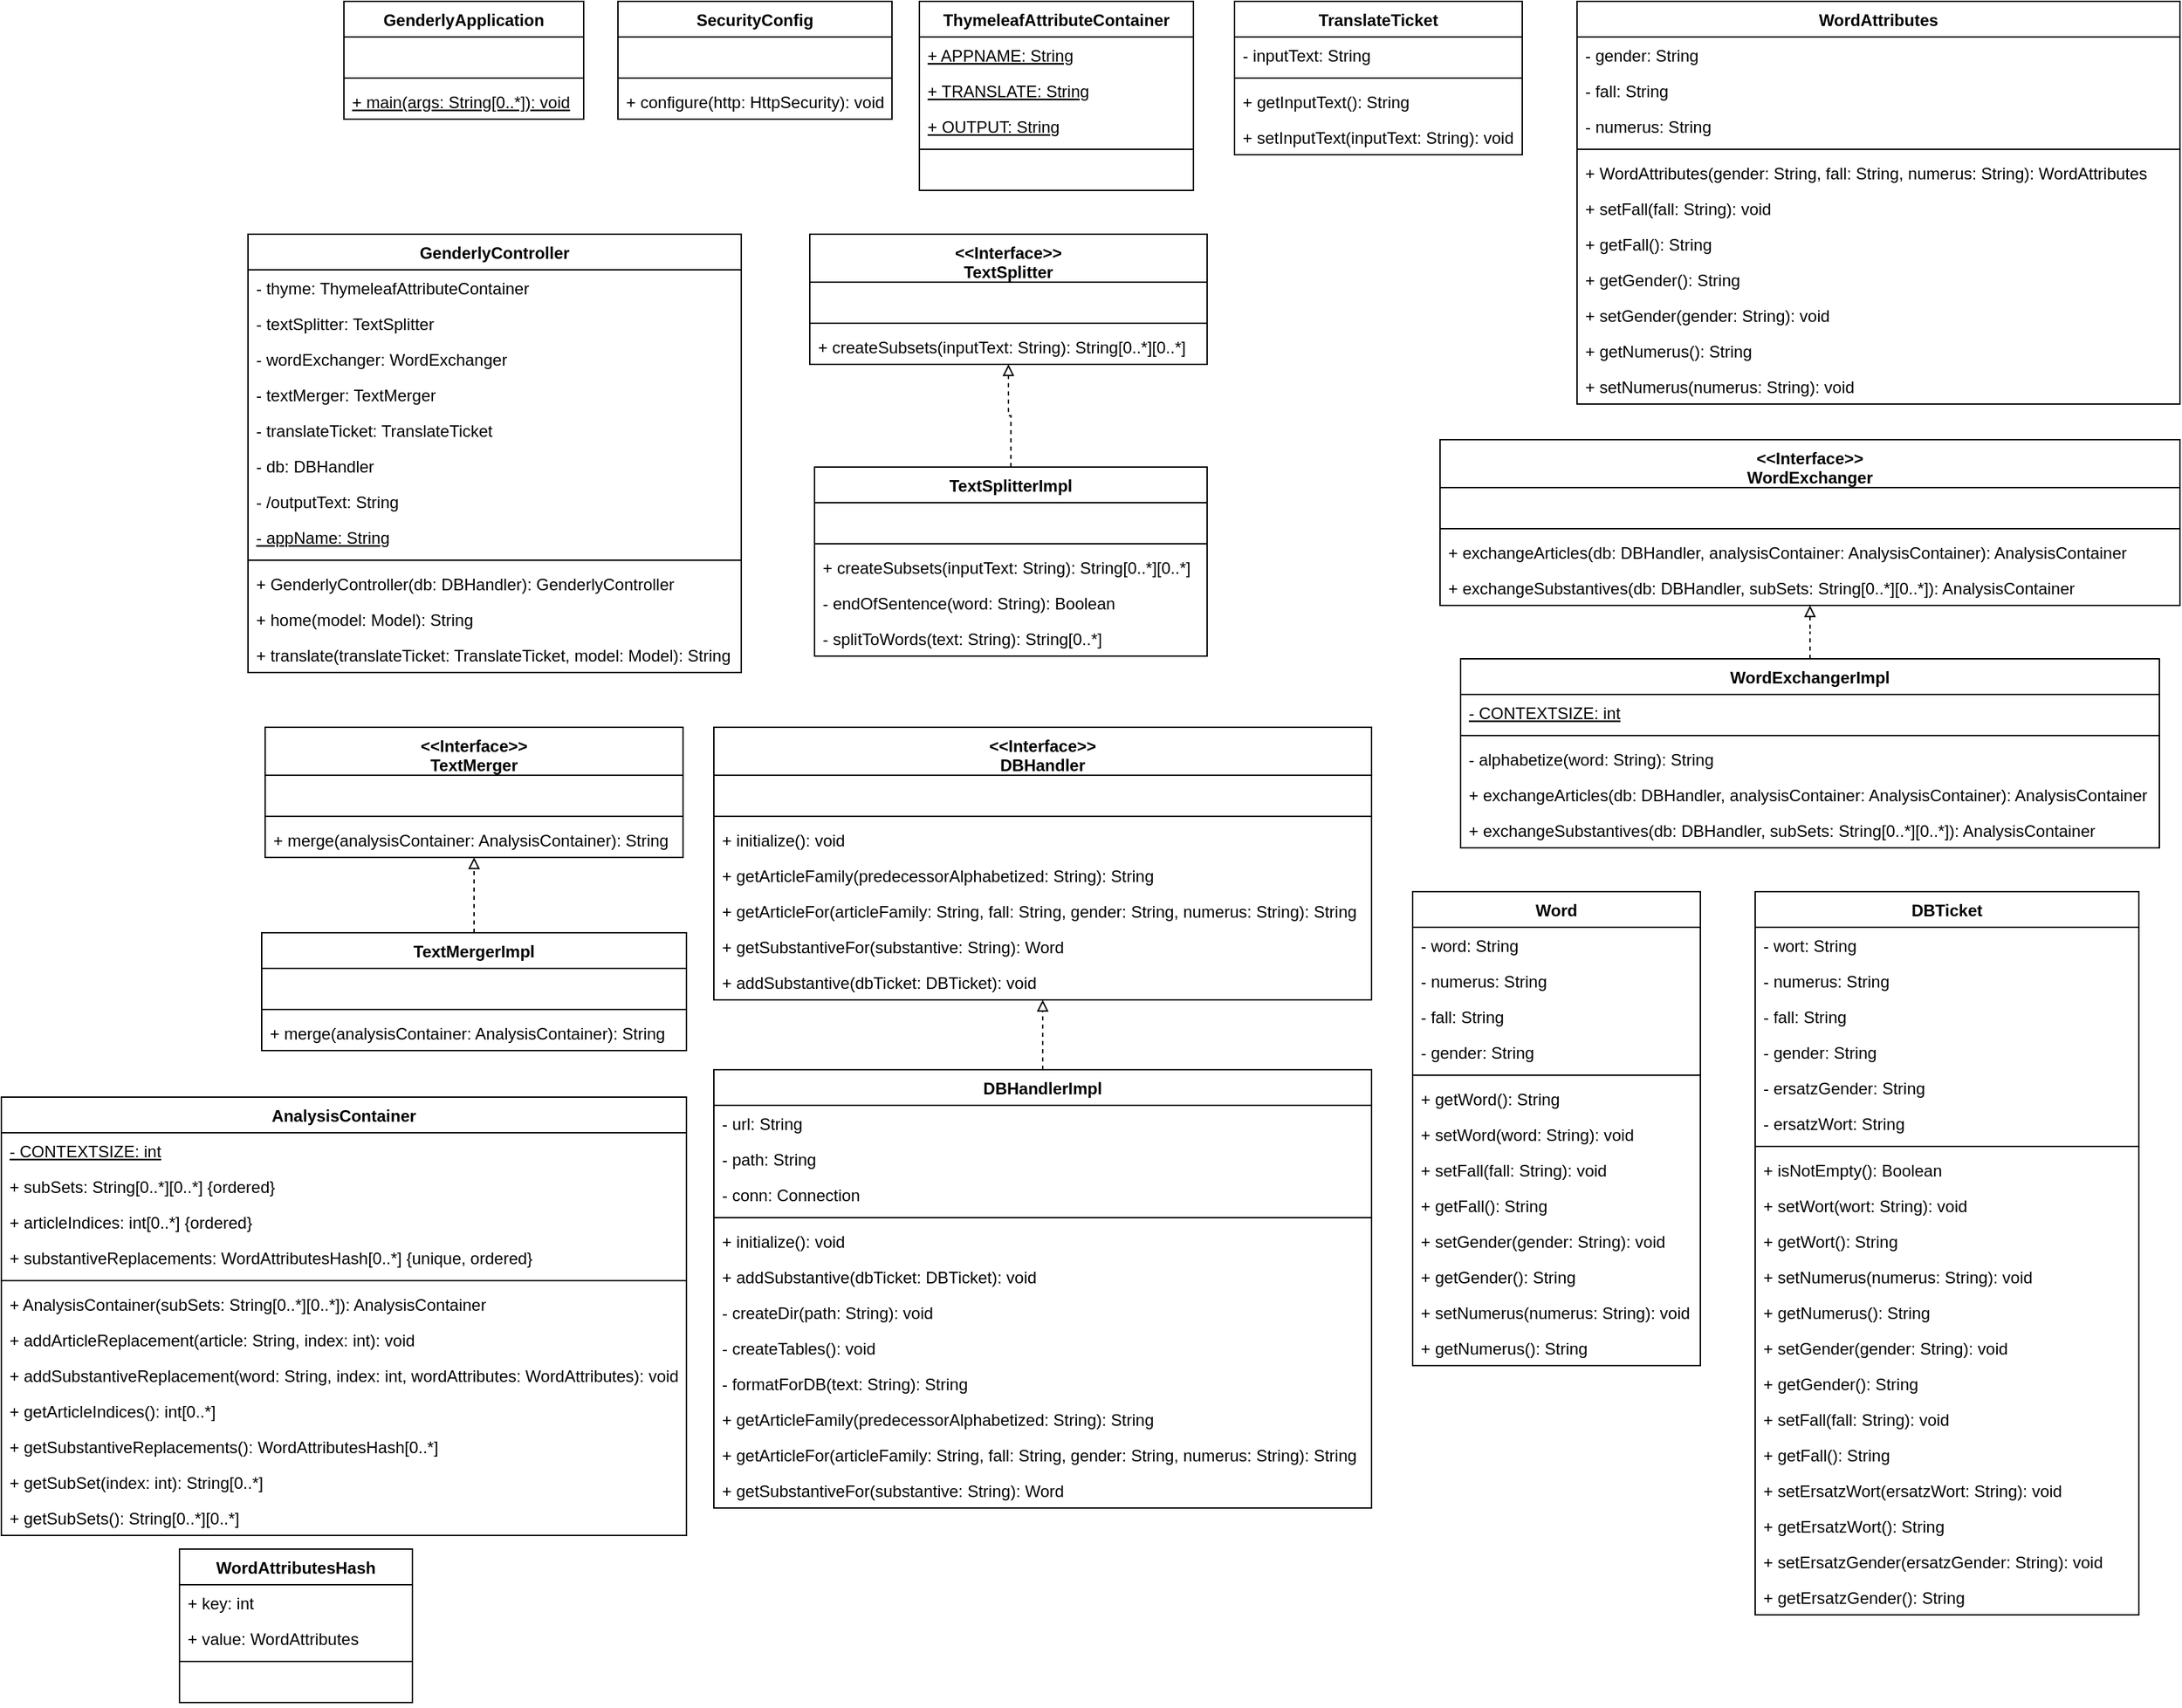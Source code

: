 <mxfile version="16.2.6" type="device"><diagram id="C5RBs43oDa-KdzZeNtuy" name="Page-1"><mxGraphModel dx="1237" dy="673" grid="1" gridSize="10" guides="1" tooltips="1" connect="1" arrows="1" fold="1" page="1" pageScale="1" pageWidth="827" pageHeight="1169" math="0" shadow="0"><root><mxCell id="WIyWlLk6GJQsqaUBKTNV-0"/><mxCell id="WIyWlLk6GJQsqaUBKTNV-1" parent="WIyWlLk6GJQsqaUBKTNV-0"/><mxCell id="Z-DpSHN7fIil5CGxJyud-68" value="GenderlyApplication" style="swimlane;fontStyle=1;align=center;verticalAlign=top;childLayout=stackLayout;horizontal=1;startSize=26;horizontalStack=0;resizeParent=1;resizeParentMax=0;resizeLast=0;collapsible=1;marginBottom=0;" vertex="1" parent="WIyWlLk6GJQsqaUBKTNV-1"><mxGeometry x="270" y="20" width="175" height="86" as="geometry"/></mxCell><mxCell id="Z-DpSHN7fIil5CGxJyud-79" value="  " style="text;strokeColor=none;fillColor=none;align=left;verticalAlign=top;spacingLeft=4;spacingRight=4;overflow=hidden;rotatable=0;points=[[0,0.5],[1,0.5]];portConstraint=eastwest;" vertex="1" parent="Z-DpSHN7fIil5CGxJyud-68"><mxGeometry y="26" width="175" height="26" as="geometry"/></mxCell><mxCell id="Z-DpSHN7fIil5CGxJyud-78" value="" style="line;strokeWidth=1;fillColor=none;align=left;verticalAlign=middle;spacingTop=-1;spacingLeft=3;spacingRight=3;rotatable=0;labelPosition=right;points=[];portConstraint=eastwest;" vertex="1" parent="Z-DpSHN7fIil5CGxJyud-68"><mxGeometry y="52" width="175" height="8" as="geometry"/></mxCell><mxCell id="Z-DpSHN7fIil5CGxJyud-71" value="+ main(args: String[0..*]): void" style="text;strokeColor=none;fillColor=none;align=left;verticalAlign=top;spacingLeft=4;spacingRight=4;overflow=hidden;rotatable=0;points=[[0,0.5],[1,0.5]];portConstraint=eastwest;fontStyle=4" vertex="1" parent="Z-DpSHN7fIil5CGxJyud-68"><mxGeometry y="60" width="175" height="26" as="geometry"/></mxCell><mxCell id="Z-DpSHN7fIil5CGxJyud-74" value="GenderlyController" style="swimlane;fontStyle=1;align=center;verticalAlign=top;childLayout=stackLayout;horizontal=1;startSize=26;horizontalStack=0;resizeParent=1;resizeParentMax=0;resizeLast=0;collapsible=1;marginBottom=0;" vertex="1" parent="WIyWlLk6GJQsqaUBKTNV-1"><mxGeometry x="200" y="190" width="360" height="320" as="geometry"/></mxCell><mxCell id="Z-DpSHN7fIil5CGxJyud-89" value="- thyme: ThymeleafAttributeContainer" style="text;strokeColor=none;fillColor=none;align=left;verticalAlign=top;spacingLeft=4;spacingRight=4;overflow=hidden;rotatable=0;points=[[0,0.5],[1,0.5]];portConstraint=eastwest;" vertex="1" parent="Z-DpSHN7fIil5CGxJyud-74"><mxGeometry y="26" width="360" height="26" as="geometry"/></mxCell><mxCell id="Z-DpSHN7fIil5CGxJyud-90" value="- textSplitter: TextSplitter" style="text;strokeColor=none;fillColor=none;align=left;verticalAlign=top;spacingLeft=4;spacingRight=4;overflow=hidden;rotatable=0;points=[[0,0.5],[1,0.5]];portConstraint=eastwest;" vertex="1" parent="Z-DpSHN7fIil5CGxJyud-74"><mxGeometry y="52" width="360" height="26" as="geometry"/></mxCell><mxCell id="Z-DpSHN7fIil5CGxJyud-91" value="- wordExchanger: WordExchanger" style="text;strokeColor=none;fillColor=none;align=left;verticalAlign=top;spacingLeft=4;spacingRight=4;overflow=hidden;rotatable=0;points=[[0,0.5],[1,0.5]];portConstraint=eastwest;" vertex="1" parent="Z-DpSHN7fIil5CGxJyud-74"><mxGeometry y="78" width="360" height="26" as="geometry"/></mxCell><mxCell id="Z-DpSHN7fIil5CGxJyud-92" value="- textMerger: TextMerger" style="text;strokeColor=none;fillColor=none;align=left;verticalAlign=top;spacingLeft=4;spacingRight=4;overflow=hidden;rotatable=0;points=[[0,0.5],[1,0.5]];portConstraint=eastwest;" vertex="1" parent="Z-DpSHN7fIil5CGxJyud-74"><mxGeometry y="104" width="360" height="26" as="geometry"/></mxCell><mxCell id="Z-DpSHN7fIil5CGxJyud-93" value="- translateTicket: TranslateTicket" style="text;strokeColor=none;fillColor=none;align=left;verticalAlign=top;spacingLeft=4;spacingRight=4;overflow=hidden;rotatable=0;points=[[0,0.5],[1,0.5]];portConstraint=eastwest;" vertex="1" parent="Z-DpSHN7fIil5CGxJyud-74"><mxGeometry y="130" width="360" height="26" as="geometry"/></mxCell><mxCell id="Z-DpSHN7fIil5CGxJyud-94" value="- db: DBHandler" style="text;strokeColor=none;fillColor=none;align=left;verticalAlign=top;spacingLeft=4;spacingRight=4;overflow=hidden;rotatable=0;points=[[0,0.5],[1,0.5]];portConstraint=eastwest;" vertex="1" parent="Z-DpSHN7fIil5CGxJyud-74"><mxGeometry y="156" width="360" height="26" as="geometry"/></mxCell><mxCell id="Z-DpSHN7fIil5CGxJyud-95" value="- /outputText: String" style="text;strokeColor=none;fillColor=none;align=left;verticalAlign=top;spacingLeft=4;spacingRight=4;overflow=hidden;rotatable=0;points=[[0,0.5],[1,0.5]];portConstraint=eastwest;" vertex="1" parent="Z-DpSHN7fIil5CGxJyud-74"><mxGeometry y="182" width="360" height="26" as="geometry"/></mxCell><mxCell id="Z-DpSHN7fIil5CGxJyud-75" value="- appName: String" style="text;strokeColor=none;fillColor=none;align=left;verticalAlign=top;spacingLeft=4;spacingRight=4;overflow=hidden;rotatable=0;points=[[0,0.5],[1,0.5]];portConstraint=eastwest;fontStyle=4" vertex="1" parent="Z-DpSHN7fIil5CGxJyud-74"><mxGeometry y="208" width="360" height="26" as="geometry"/></mxCell><mxCell id="Z-DpSHN7fIil5CGxJyud-76" value="" style="line;strokeWidth=1;fillColor=none;align=left;verticalAlign=middle;spacingTop=-1;spacingLeft=3;spacingRight=3;rotatable=0;labelPosition=right;points=[];portConstraint=eastwest;" vertex="1" parent="Z-DpSHN7fIil5CGxJyud-74"><mxGeometry y="234" width="360" height="8" as="geometry"/></mxCell><mxCell id="Z-DpSHN7fIil5CGxJyud-77" value="+ GenderlyController(db: DBHandler): GenderlyController" style="text;strokeColor=none;fillColor=none;align=left;verticalAlign=top;spacingLeft=4;spacingRight=4;overflow=hidden;rotatable=0;points=[[0,0.5],[1,0.5]];portConstraint=eastwest;" vertex="1" parent="Z-DpSHN7fIil5CGxJyud-74"><mxGeometry y="242" width="360" height="26" as="geometry"/></mxCell><mxCell id="Z-DpSHN7fIil5CGxJyud-96" value="+ home(model: Model): String" style="text;strokeColor=none;fillColor=none;align=left;verticalAlign=top;spacingLeft=4;spacingRight=4;overflow=hidden;rotatable=0;points=[[0,0.5],[1,0.5]];portConstraint=eastwest;" vertex="1" parent="Z-DpSHN7fIil5CGxJyud-74"><mxGeometry y="268" width="360" height="26" as="geometry"/></mxCell><mxCell id="Z-DpSHN7fIil5CGxJyud-97" value="+ translate(translateTicket: TranslateTicket, model: Model): String" style="text;strokeColor=none;fillColor=none;align=left;verticalAlign=top;spacingLeft=4;spacingRight=4;overflow=hidden;rotatable=0;points=[[0,0.5],[1,0.5]];portConstraint=eastwest;" vertex="1" parent="Z-DpSHN7fIil5CGxJyud-74"><mxGeometry y="294" width="360" height="26" as="geometry"/></mxCell><mxCell id="Z-DpSHN7fIil5CGxJyud-80" value="SecurityConfig" style="swimlane;fontStyle=1;align=center;verticalAlign=top;childLayout=stackLayout;horizontal=1;startSize=26;horizontalStack=0;resizeParent=1;resizeParentMax=0;resizeLast=0;collapsible=1;marginBottom=0;" vertex="1" parent="WIyWlLk6GJQsqaUBKTNV-1"><mxGeometry x="470" y="20" width="200" height="86" as="geometry"/></mxCell><mxCell id="Z-DpSHN7fIil5CGxJyud-81" value="  " style="text;strokeColor=none;fillColor=none;align=left;verticalAlign=top;spacingLeft=4;spacingRight=4;overflow=hidden;rotatable=0;points=[[0,0.5],[1,0.5]];portConstraint=eastwest;" vertex="1" parent="Z-DpSHN7fIil5CGxJyud-80"><mxGeometry y="26" width="200" height="26" as="geometry"/></mxCell><mxCell id="Z-DpSHN7fIil5CGxJyud-82" value="" style="line;strokeWidth=1;fillColor=none;align=left;verticalAlign=middle;spacingTop=-1;spacingLeft=3;spacingRight=3;rotatable=0;labelPosition=right;points=[];portConstraint=eastwest;" vertex="1" parent="Z-DpSHN7fIil5CGxJyud-80"><mxGeometry y="52" width="200" height="8" as="geometry"/></mxCell><mxCell id="Z-DpSHN7fIil5CGxJyud-83" value="+ configure(http: HttpSecurity): void" style="text;strokeColor=none;fillColor=none;align=left;verticalAlign=top;spacingLeft=4;spacingRight=4;overflow=hidden;rotatable=0;points=[[0,0.5],[1,0.5]];portConstraint=eastwest;fontStyle=0" vertex="1" parent="Z-DpSHN7fIil5CGxJyud-80"><mxGeometry y="60" width="200" height="26" as="geometry"/></mxCell><mxCell id="Z-DpSHN7fIil5CGxJyud-98" value="&lt;&lt;Interface&gt;&gt;&#10;TextSplitter" style="swimlane;fontStyle=1;align=center;verticalAlign=top;childLayout=stackLayout;horizontal=1;startSize=35;horizontalStack=0;resizeParent=1;resizeParentMax=0;resizeLast=0;collapsible=1;marginBottom=0;" vertex="1" parent="WIyWlLk6GJQsqaUBKTNV-1"><mxGeometry x="610" y="190" width="290" height="95" as="geometry"/></mxCell><mxCell id="Z-DpSHN7fIil5CGxJyud-99" value="  " style="text;strokeColor=none;fillColor=none;align=left;verticalAlign=top;spacingLeft=4;spacingRight=4;overflow=hidden;rotatable=0;points=[[0,0.5],[1,0.5]];portConstraint=eastwest;" vertex="1" parent="Z-DpSHN7fIil5CGxJyud-98"><mxGeometry y="35" width="290" height="26" as="geometry"/></mxCell><mxCell id="Z-DpSHN7fIil5CGxJyud-100" value="" style="line;strokeWidth=1;fillColor=none;align=left;verticalAlign=middle;spacingTop=-1;spacingLeft=3;spacingRight=3;rotatable=0;labelPosition=right;points=[];portConstraint=eastwest;" vertex="1" parent="Z-DpSHN7fIil5CGxJyud-98"><mxGeometry y="61" width="290" height="8" as="geometry"/></mxCell><mxCell id="Z-DpSHN7fIil5CGxJyud-101" value="+ createSubsets(inputText: String): String[0..*][0..*]" style="text;strokeColor=none;fillColor=none;align=left;verticalAlign=top;spacingLeft=4;spacingRight=4;overflow=hidden;rotatable=0;points=[[0,0.5],[1,0.5]];portConstraint=eastwest;fontStyle=0" vertex="1" parent="Z-DpSHN7fIil5CGxJyud-98"><mxGeometry y="69" width="290" height="26" as="geometry"/></mxCell><mxCell id="Z-DpSHN7fIil5CGxJyud-108" style="edgeStyle=orthogonalEdgeStyle;rounded=0;orthogonalLoop=1;jettySize=auto;html=1;exitX=0.5;exitY=0;exitDx=0;exitDy=0;startArrow=none;startFill=0;endArrow=block;endFill=0;dashed=1;" edge="1" parent="WIyWlLk6GJQsqaUBKTNV-1" source="Z-DpSHN7fIil5CGxJyud-102" target="Z-DpSHN7fIil5CGxJyud-98"><mxGeometry relative="1" as="geometry"/></mxCell><mxCell id="Z-DpSHN7fIil5CGxJyud-102" value="TextSplitterImpl" style="swimlane;fontStyle=1;align=center;verticalAlign=top;childLayout=stackLayout;horizontal=1;startSize=26;horizontalStack=0;resizeParent=1;resizeParentMax=0;resizeLast=0;collapsible=1;marginBottom=0;" vertex="1" parent="WIyWlLk6GJQsqaUBKTNV-1"><mxGeometry x="613.5" y="360" width="286.5" height="138" as="geometry"/></mxCell><mxCell id="Z-DpSHN7fIil5CGxJyud-103" value="  " style="text;strokeColor=none;fillColor=none;align=left;verticalAlign=top;spacingLeft=4;spacingRight=4;overflow=hidden;rotatable=0;points=[[0,0.5],[1,0.5]];portConstraint=eastwest;" vertex="1" parent="Z-DpSHN7fIil5CGxJyud-102"><mxGeometry y="26" width="286.5" height="26" as="geometry"/></mxCell><mxCell id="Z-DpSHN7fIil5CGxJyud-104" value="" style="line;strokeWidth=1;fillColor=none;align=left;verticalAlign=middle;spacingTop=-1;spacingLeft=3;spacingRight=3;rotatable=0;labelPosition=right;points=[];portConstraint=eastwest;" vertex="1" parent="Z-DpSHN7fIil5CGxJyud-102"><mxGeometry y="52" width="286.5" height="8" as="geometry"/></mxCell><mxCell id="Z-DpSHN7fIil5CGxJyud-105" value="+ createSubsets(inputText: String): String[0..*][0..*]" style="text;strokeColor=none;fillColor=none;align=left;verticalAlign=top;spacingLeft=4;spacingRight=4;overflow=hidden;rotatable=0;points=[[0,0.5],[1,0.5]];portConstraint=eastwest;fontStyle=0" vertex="1" parent="Z-DpSHN7fIil5CGxJyud-102"><mxGeometry y="60" width="286.5" height="26" as="geometry"/></mxCell><mxCell id="Z-DpSHN7fIil5CGxJyud-106" value="- endOfSentence(word: String): Boolean" style="text;strokeColor=none;fillColor=none;align=left;verticalAlign=top;spacingLeft=4;spacingRight=4;overflow=hidden;rotatable=0;points=[[0,0.5],[1,0.5]];portConstraint=eastwest;fontStyle=0" vertex="1" parent="Z-DpSHN7fIil5CGxJyud-102"><mxGeometry y="86" width="286.5" height="26" as="geometry"/></mxCell><mxCell id="Z-DpSHN7fIil5CGxJyud-107" value="- splitToWords(text: String): String[0..*]" style="text;strokeColor=none;fillColor=none;align=left;verticalAlign=top;spacingLeft=4;spacingRight=4;overflow=hidden;rotatable=0;points=[[0,0.5],[1,0.5]];portConstraint=eastwest;fontStyle=0" vertex="1" parent="Z-DpSHN7fIil5CGxJyud-102"><mxGeometry y="112" width="286.5" height="26" as="geometry"/></mxCell><mxCell id="Z-DpSHN7fIil5CGxJyud-109" value="&lt;&lt;Interface&gt;&gt;&#10;WordExchanger" style="swimlane;fontStyle=1;align=center;verticalAlign=top;childLayout=stackLayout;horizontal=1;startSize=35;horizontalStack=0;resizeParent=1;resizeParentMax=0;resizeLast=0;collapsible=1;marginBottom=0;" vertex="1" parent="WIyWlLk6GJQsqaUBKTNV-1"><mxGeometry x="1070" y="340" width="540" height="121" as="geometry"/></mxCell><mxCell id="Z-DpSHN7fIil5CGxJyud-110" value="  " style="text;strokeColor=none;fillColor=none;align=left;verticalAlign=top;spacingLeft=4;spacingRight=4;overflow=hidden;rotatable=0;points=[[0,0.5],[1,0.5]];portConstraint=eastwest;" vertex="1" parent="Z-DpSHN7fIil5CGxJyud-109"><mxGeometry y="35" width="540" height="26" as="geometry"/></mxCell><mxCell id="Z-DpSHN7fIil5CGxJyud-111" value="" style="line;strokeWidth=1;fillColor=none;align=left;verticalAlign=middle;spacingTop=-1;spacingLeft=3;spacingRight=3;rotatable=0;labelPosition=right;points=[];portConstraint=eastwest;" vertex="1" parent="Z-DpSHN7fIil5CGxJyud-109"><mxGeometry y="61" width="540" height="8" as="geometry"/></mxCell><mxCell id="Z-DpSHN7fIil5CGxJyud-112" value="+ exchangeArticles(db: DBHandler, analysisContainer: AnalysisContainer): AnalysisContainer" style="text;strokeColor=none;fillColor=none;align=left;verticalAlign=top;spacingLeft=4;spacingRight=4;overflow=hidden;rotatable=0;points=[[0,0.5],[1,0.5]];portConstraint=eastwest;fontStyle=0" vertex="1" parent="Z-DpSHN7fIil5CGxJyud-109"><mxGeometry y="69" width="540" height="26" as="geometry"/></mxCell><mxCell id="Z-DpSHN7fIil5CGxJyud-120" value="+ exchangeSubstantives(db: DBHandler, subSets: String[0..*][0..*]): AnalysisContainer" style="text;strokeColor=none;fillColor=none;align=left;verticalAlign=top;spacingLeft=4;spacingRight=4;overflow=hidden;rotatable=0;points=[[0,0.5],[1,0.5]];portConstraint=eastwest;fontStyle=0" vertex="1" parent="Z-DpSHN7fIil5CGxJyud-109"><mxGeometry y="95" width="540" height="26" as="geometry"/></mxCell><mxCell id="Z-DpSHN7fIil5CGxJyud-113" style="edgeStyle=orthogonalEdgeStyle;rounded=0;orthogonalLoop=1;jettySize=auto;html=1;exitX=0.5;exitY=0;exitDx=0;exitDy=0;startArrow=none;startFill=0;endArrow=block;endFill=0;dashed=1;" edge="1" parent="WIyWlLk6GJQsqaUBKTNV-1" source="Z-DpSHN7fIil5CGxJyud-114" target="Z-DpSHN7fIil5CGxJyud-109"><mxGeometry relative="1" as="geometry"/></mxCell><mxCell id="Z-DpSHN7fIil5CGxJyud-114" value="WordExchangerImpl" style="swimlane;fontStyle=1;align=center;verticalAlign=top;childLayout=stackLayout;horizontal=1;startSize=26;horizontalStack=0;resizeParent=1;resizeParentMax=0;resizeLast=0;collapsible=1;marginBottom=0;" vertex="1" parent="WIyWlLk6GJQsqaUBKTNV-1"><mxGeometry x="1085" y="500" width="510" height="138" as="geometry"/></mxCell><mxCell id="Z-DpSHN7fIil5CGxJyud-115" value="- CONTEXTSIZE: int" style="text;strokeColor=none;fillColor=none;align=left;verticalAlign=top;spacingLeft=4;spacingRight=4;overflow=hidden;rotatable=0;points=[[0,0.5],[1,0.5]];portConstraint=eastwest;fontStyle=4" vertex="1" parent="Z-DpSHN7fIil5CGxJyud-114"><mxGeometry y="26" width="510" height="26" as="geometry"/></mxCell><mxCell id="Z-DpSHN7fIil5CGxJyud-116" value="" style="line;strokeWidth=1;fillColor=none;align=left;verticalAlign=middle;spacingTop=-1;spacingLeft=3;spacingRight=3;rotatable=0;labelPosition=right;points=[];portConstraint=eastwest;" vertex="1" parent="Z-DpSHN7fIil5CGxJyud-114"><mxGeometry y="52" width="510" height="8" as="geometry"/></mxCell><mxCell id="Z-DpSHN7fIil5CGxJyud-117" value="- alphabetize(word: String): String" style="text;strokeColor=none;fillColor=none;align=left;verticalAlign=top;spacingLeft=4;spacingRight=4;overflow=hidden;rotatable=0;points=[[0,0.5],[1,0.5]];portConstraint=eastwest;fontStyle=0" vertex="1" parent="Z-DpSHN7fIil5CGxJyud-114"><mxGeometry y="60" width="510" height="26" as="geometry"/></mxCell><mxCell id="Z-DpSHN7fIil5CGxJyud-121" value="+ exchangeArticles(db: DBHandler, analysisContainer: AnalysisContainer): AnalysisContainer" style="text;strokeColor=none;fillColor=none;align=left;verticalAlign=top;spacingLeft=4;spacingRight=4;overflow=hidden;rotatable=0;points=[[0,0.5],[1,0.5]];portConstraint=eastwest;fontStyle=0" vertex="1" parent="Z-DpSHN7fIil5CGxJyud-114"><mxGeometry y="86" width="510" height="26" as="geometry"/></mxCell><mxCell id="Z-DpSHN7fIil5CGxJyud-122" value="+ exchangeSubstantives(db: DBHandler, subSets: String[0..*][0..*]): AnalysisContainer" style="text;strokeColor=none;fillColor=none;align=left;verticalAlign=top;spacingLeft=4;spacingRight=4;overflow=hidden;rotatable=0;points=[[0,0.5],[1,0.5]];portConstraint=eastwest;fontStyle=0" vertex="1" parent="Z-DpSHN7fIil5CGxJyud-114"><mxGeometry y="112" width="510" height="26" as="geometry"/></mxCell><mxCell id="Z-DpSHN7fIil5CGxJyud-123" value="&lt;&lt;Interface&gt;&gt;&#10;TextMerger" style="swimlane;fontStyle=1;align=center;verticalAlign=top;childLayout=stackLayout;horizontal=1;startSize=35;horizontalStack=0;resizeParent=1;resizeParentMax=0;resizeLast=0;collapsible=1;marginBottom=0;" vertex="1" parent="WIyWlLk6GJQsqaUBKTNV-1"><mxGeometry x="212.5" y="550" width="305" height="95" as="geometry"/></mxCell><mxCell id="Z-DpSHN7fIil5CGxJyud-124" value="  " style="text;strokeColor=none;fillColor=none;align=left;verticalAlign=top;spacingLeft=4;spacingRight=4;overflow=hidden;rotatable=0;points=[[0,0.5],[1,0.5]];portConstraint=eastwest;" vertex="1" parent="Z-DpSHN7fIil5CGxJyud-123"><mxGeometry y="35" width="305" height="26" as="geometry"/></mxCell><mxCell id="Z-DpSHN7fIil5CGxJyud-125" value="" style="line;strokeWidth=1;fillColor=none;align=left;verticalAlign=middle;spacingTop=-1;spacingLeft=3;spacingRight=3;rotatable=0;labelPosition=right;points=[];portConstraint=eastwest;" vertex="1" parent="Z-DpSHN7fIil5CGxJyud-123"><mxGeometry y="61" width="305" height="8" as="geometry"/></mxCell><mxCell id="Z-DpSHN7fIil5CGxJyud-126" value="+ merge(analysisContainer: AnalysisContainer): String" style="text;strokeColor=none;fillColor=none;align=left;verticalAlign=top;spacingLeft=4;spacingRight=4;overflow=hidden;rotatable=0;points=[[0,0.5],[1,0.5]];portConstraint=eastwest;fontStyle=0" vertex="1" parent="Z-DpSHN7fIil5CGxJyud-123"><mxGeometry y="69" width="305" height="26" as="geometry"/></mxCell><mxCell id="Z-DpSHN7fIil5CGxJyud-127" style="edgeStyle=orthogonalEdgeStyle;rounded=0;orthogonalLoop=1;jettySize=auto;html=1;exitX=0.5;exitY=0;exitDx=0;exitDy=0;startArrow=none;startFill=0;endArrow=block;endFill=0;dashed=1;" edge="1" parent="WIyWlLk6GJQsqaUBKTNV-1" source="Z-DpSHN7fIil5CGxJyud-128" target="Z-DpSHN7fIil5CGxJyud-123"><mxGeometry relative="1" as="geometry"/></mxCell><mxCell id="Z-DpSHN7fIil5CGxJyud-128" value="TextMergerImpl" style="swimlane;fontStyle=1;align=center;verticalAlign=top;childLayout=stackLayout;horizontal=1;startSize=26;horizontalStack=0;resizeParent=1;resizeParentMax=0;resizeLast=0;collapsible=1;marginBottom=0;" vertex="1" parent="WIyWlLk6GJQsqaUBKTNV-1"><mxGeometry x="210" y="700" width="310" height="86" as="geometry"/></mxCell><mxCell id="Z-DpSHN7fIil5CGxJyud-129" value="  " style="text;strokeColor=none;fillColor=none;align=left;verticalAlign=top;spacingLeft=4;spacingRight=4;overflow=hidden;rotatable=0;points=[[0,0.5],[1,0.5]];portConstraint=eastwest;" vertex="1" parent="Z-DpSHN7fIil5CGxJyud-128"><mxGeometry y="26" width="310" height="26" as="geometry"/></mxCell><mxCell id="Z-DpSHN7fIil5CGxJyud-130" value="" style="line;strokeWidth=1;fillColor=none;align=left;verticalAlign=middle;spacingTop=-1;spacingLeft=3;spacingRight=3;rotatable=0;labelPosition=right;points=[];portConstraint=eastwest;" vertex="1" parent="Z-DpSHN7fIil5CGxJyud-128"><mxGeometry y="52" width="310" height="8" as="geometry"/></mxCell><mxCell id="Z-DpSHN7fIil5CGxJyud-134" value="+ merge(analysisContainer: AnalysisContainer): String" style="text;strokeColor=none;fillColor=none;align=left;verticalAlign=top;spacingLeft=4;spacingRight=4;overflow=hidden;rotatable=0;points=[[0,0.5],[1,0.5]];portConstraint=eastwest;fontStyle=0" vertex="1" parent="Z-DpSHN7fIil5CGxJyud-128"><mxGeometry y="60" width="310" height="26" as="geometry"/></mxCell><mxCell id="Z-DpSHN7fIil5CGxJyud-135" value="ThymeleafAttributeContainer" style="swimlane;fontStyle=1;align=center;verticalAlign=top;childLayout=stackLayout;horizontal=1;startSize=26;horizontalStack=0;resizeParent=1;resizeParentMax=0;resizeLast=0;collapsible=1;marginBottom=0;" vertex="1" parent="WIyWlLk6GJQsqaUBKTNV-1"><mxGeometry x="690" y="20" width="200" height="138" as="geometry"/></mxCell><mxCell id="Z-DpSHN7fIil5CGxJyud-139" value="+ APPNAME: String" style="text;strokeColor=none;fillColor=none;align=left;verticalAlign=top;spacingLeft=4;spacingRight=4;overflow=hidden;rotatable=0;points=[[0,0.5],[1,0.5]];portConstraint=eastwest;fontStyle=4" vertex="1" parent="Z-DpSHN7fIil5CGxJyud-135"><mxGeometry y="26" width="200" height="26" as="geometry"/></mxCell><mxCell id="Z-DpSHN7fIil5CGxJyud-140" value="+ TRANSLATE: String" style="text;strokeColor=none;fillColor=none;align=left;verticalAlign=top;spacingLeft=4;spacingRight=4;overflow=hidden;rotatable=0;points=[[0,0.5],[1,0.5]];portConstraint=eastwest;fontStyle=4" vertex="1" parent="Z-DpSHN7fIil5CGxJyud-135"><mxGeometry y="52" width="200" height="26" as="geometry"/></mxCell><mxCell id="Z-DpSHN7fIil5CGxJyud-141" value="+ OUTPUT: String" style="text;strokeColor=none;fillColor=none;align=left;verticalAlign=top;spacingLeft=4;spacingRight=4;overflow=hidden;rotatable=0;points=[[0,0.5],[1,0.5]];portConstraint=eastwest;fontStyle=4" vertex="1" parent="Z-DpSHN7fIil5CGxJyud-135"><mxGeometry y="78" width="200" height="26" as="geometry"/></mxCell><mxCell id="Z-DpSHN7fIil5CGxJyud-137" value="" style="line;strokeWidth=1;fillColor=none;align=left;verticalAlign=middle;spacingTop=-1;spacingLeft=3;spacingRight=3;rotatable=0;labelPosition=right;points=[];portConstraint=eastwest;" vertex="1" parent="Z-DpSHN7fIil5CGxJyud-135"><mxGeometry y="104" width="200" height="8" as="geometry"/></mxCell><mxCell id="Z-DpSHN7fIil5CGxJyud-142" value="  " style="text;strokeColor=none;fillColor=none;align=left;verticalAlign=top;spacingLeft=4;spacingRight=4;overflow=hidden;rotatable=0;points=[[0,0.5],[1,0.5]];portConstraint=eastwest;" vertex="1" parent="Z-DpSHN7fIil5CGxJyud-135"><mxGeometry y="112" width="200" height="26" as="geometry"/></mxCell><mxCell id="Z-DpSHN7fIil5CGxJyud-143" value="TranslateTicket" style="swimlane;fontStyle=1;align=center;verticalAlign=top;childLayout=stackLayout;horizontal=1;startSize=26;horizontalStack=0;resizeParent=1;resizeParentMax=0;resizeLast=0;collapsible=1;marginBottom=0;" vertex="1" parent="WIyWlLk6GJQsqaUBKTNV-1"><mxGeometry x="920" y="20" width="210" height="112" as="geometry"/></mxCell><mxCell id="Z-DpSHN7fIil5CGxJyud-144" value="- inputText: String" style="text;strokeColor=none;fillColor=none;align=left;verticalAlign=top;spacingLeft=4;spacingRight=4;overflow=hidden;rotatable=0;points=[[0,0.5],[1,0.5]];portConstraint=eastwest;" vertex="1" parent="Z-DpSHN7fIil5CGxJyud-143"><mxGeometry y="26" width="210" height="26" as="geometry"/></mxCell><mxCell id="Z-DpSHN7fIil5CGxJyud-147" value="" style="line;strokeWidth=1;fillColor=none;align=left;verticalAlign=middle;spacingTop=-1;spacingLeft=3;spacingRight=3;rotatable=0;labelPosition=right;points=[];portConstraint=eastwest;" vertex="1" parent="Z-DpSHN7fIil5CGxJyud-143"><mxGeometry y="52" width="210" height="8" as="geometry"/></mxCell><mxCell id="Z-DpSHN7fIil5CGxJyud-149" value="+ getInputText(): String" style="text;strokeColor=none;fillColor=none;align=left;verticalAlign=top;spacingLeft=4;spacingRight=4;overflow=hidden;rotatable=0;points=[[0,0.5],[1,0.5]];portConstraint=eastwest;fontStyle=0" vertex="1" parent="Z-DpSHN7fIil5CGxJyud-143"><mxGeometry y="60" width="210" height="26" as="geometry"/></mxCell><mxCell id="Z-DpSHN7fIil5CGxJyud-150" value="+ setInputText(inputText: String): void" style="text;strokeColor=none;fillColor=none;align=left;verticalAlign=top;spacingLeft=4;spacingRight=4;overflow=hidden;rotatable=0;points=[[0,0.5],[1,0.5]];portConstraint=eastwest;fontStyle=0" vertex="1" parent="Z-DpSHN7fIil5CGxJyud-143"><mxGeometry y="86" width="210" height="26" as="geometry"/></mxCell><mxCell id="Z-DpSHN7fIil5CGxJyud-151" value="WordAttributes" style="swimlane;fontStyle=1;align=center;verticalAlign=top;childLayout=stackLayout;horizontal=1;startSize=26;horizontalStack=0;resizeParent=1;resizeParentMax=0;resizeLast=0;collapsible=1;marginBottom=0;" vertex="1" parent="WIyWlLk6GJQsqaUBKTNV-1"><mxGeometry x="1170" y="20" width="440" height="294" as="geometry"/></mxCell><mxCell id="Z-DpSHN7fIil5CGxJyud-152" value="- gender: String" style="text;strokeColor=none;fillColor=none;align=left;verticalAlign=top;spacingLeft=4;spacingRight=4;overflow=hidden;rotatable=0;points=[[0,0.5],[1,0.5]];portConstraint=eastwest;" vertex="1" parent="Z-DpSHN7fIil5CGxJyud-151"><mxGeometry y="26" width="440" height="26" as="geometry"/></mxCell><mxCell id="Z-DpSHN7fIil5CGxJyud-162" value="- fall: String" style="text;strokeColor=none;fillColor=none;align=left;verticalAlign=top;spacingLeft=4;spacingRight=4;overflow=hidden;rotatable=0;points=[[0,0.5],[1,0.5]];portConstraint=eastwest;" vertex="1" parent="Z-DpSHN7fIil5CGxJyud-151"><mxGeometry y="52" width="440" height="26" as="geometry"/></mxCell><mxCell id="Z-DpSHN7fIil5CGxJyud-163" value="- numerus: String" style="text;strokeColor=none;fillColor=none;align=left;verticalAlign=top;spacingLeft=4;spacingRight=4;overflow=hidden;rotatable=0;points=[[0,0.5],[1,0.5]];portConstraint=eastwest;" vertex="1" parent="Z-DpSHN7fIil5CGxJyud-151"><mxGeometry y="78" width="440" height="26" as="geometry"/></mxCell><mxCell id="Z-DpSHN7fIil5CGxJyud-153" value="" style="line;strokeWidth=1;fillColor=none;align=left;verticalAlign=middle;spacingTop=-1;spacingLeft=3;spacingRight=3;rotatable=0;labelPosition=right;points=[];portConstraint=eastwest;" vertex="1" parent="Z-DpSHN7fIil5CGxJyud-151"><mxGeometry y="104" width="440" height="8" as="geometry"/></mxCell><mxCell id="Z-DpSHN7fIil5CGxJyud-154" value="+ WordAttributes(gender: String, fall: String, numerus: String): WordAttributes" style="text;strokeColor=none;fillColor=none;align=left;verticalAlign=top;spacingLeft=4;spacingRight=4;overflow=hidden;rotatable=0;points=[[0,0.5],[1,0.5]];portConstraint=eastwest;fontStyle=0" vertex="1" parent="Z-DpSHN7fIil5CGxJyud-151"><mxGeometry y="112" width="440" height="26" as="geometry"/></mxCell><mxCell id="Z-DpSHN7fIil5CGxJyud-160" value="+ setFall(fall: String): void" style="text;strokeColor=none;fillColor=none;align=left;verticalAlign=top;spacingLeft=4;spacingRight=4;overflow=hidden;rotatable=0;points=[[0,0.5],[1,0.5]];portConstraint=eastwest;fontStyle=0" vertex="1" parent="Z-DpSHN7fIil5CGxJyud-151"><mxGeometry y="138" width="440" height="26" as="geometry"/></mxCell><mxCell id="Z-DpSHN7fIil5CGxJyud-161" value="+ getFall(): String" style="text;strokeColor=none;fillColor=none;align=left;verticalAlign=top;spacingLeft=4;spacingRight=4;overflow=hidden;rotatable=0;points=[[0,0.5],[1,0.5]];portConstraint=eastwest;fontStyle=0" vertex="1" parent="Z-DpSHN7fIil5CGxJyud-151"><mxGeometry y="164" width="440" height="26" as="geometry"/></mxCell><mxCell id="Z-DpSHN7fIil5CGxJyud-159" value="+ getGender(): String" style="text;strokeColor=none;fillColor=none;align=left;verticalAlign=top;spacingLeft=4;spacingRight=4;overflow=hidden;rotatable=0;points=[[0,0.5],[1,0.5]];portConstraint=eastwest;fontStyle=0" vertex="1" parent="Z-DpSHN7fIil5CGxJyud-151"><mxGeometry y="190" width="440" height="26" as="geometry"/></mxCell><mxCell id="Z-DpSHN7fIil5CGxJyud-158" value="+ setGender(gender: String): void" style="text;strokeColor=none;fillColor=none;align=left;verticalAlign=top;spacingLeft=4;spacingRight=4;overflow=hidden;rotatable=0;points=[[0,0.5],[1,0.5]];portConstraint=eastwest;fontStyle=0" vertex="1" parent="Z-DpSHN7fIil5CGxJyud-151"><mxGeometry y="216" width="440" height="26" as="geometry"/></mxCell><mxCell id="Z-DpSHN7fIil5CGxJyud-157" value="+ getNumerus(): String" style="text;strokeColor=none;fillColor=none;align=left;verticalAlign=top;spacingLeft=4;spacingRight=4;overflow=hidden;rotatable=0;points=[[0,0.5],[1,0.5]];portConstraint=eastwest;fontStyle=0" vertex="1" parent="Z-DpSHN7fIil5CGxJyud-151"><mxGeometry y="242" width="440" height="26" as="geometry"/></mxCell><mxCell id="Z-DpSHN7fIil5CGxJyud-156" value="+ setNumerus(numerus: String): void" style="text;strokeColor=none;fillColor=none;align=left;verticalAlign=top;spacingLeft=4;spacingRight=4;overflow=hidden;rotatable=0;points=[[0,0.5],[1,0.5]];portConstraint=eastwest;fontStyle=0" vertex="1" parent="Z-DpSHN7fIil5CGxJyud-151"><mxGeometry y="268" width="440" height="26" as="geometry"/></mxCell><mxCell id="Z-DpSHN7fIil5CGxJyud-164" value="AnalysisContainer" style="swimlane;fontStyle=1;align=center;verticalAlign=top;childLayout=stackLayout;horizontal=1;startSize=26;horizontalStack=0;resizeParent=1;resizeParentMax=0;resizeLast=0;collapsible=1;marginBottom=0;" vertex="1" parent="WIyWlLk6GJQsqaUBKTNV-1"><mxGeometry x="20" y="820" width="500" height="320" as="geometry"/></mxCell><mxCell id="Z-DpSHN7fIil5CGxJyud-165" value="- CONTEXTSIZE: int" style="text;strokeColor=none;fillColor=none;align=left;verticalAlign=top;spacingLeft=4;spacingRight=4;overflow=hidden;rotatable=0;points=[[0,0.5],[1,0.5]];portConstraint=eastwest;fontStyle=4" vertex="1" parent="Z-DpSHN7fIil5CGxJyud-164"><mxGeometry y="26" width="500" height="26" as="geometry"/></mxCell><mxCell id="Z-DpSHN7fIil5CGxJyud-166" value="+ subSets: String[0..*][0..*] {ordered}" style="text;strokeColor=none;fillColor=none;align=left;verticalAlign=top;spacingLeft=4;spacingRight=4;overflow=hidden;rotatable=0;points=[[0,0.5],[1,0.5]];portConstraint=eastwest;" vertex="1" parent="Z-DpSHN7fIil5CGxJyud-164"><mxGeometry y="52" width="500" height="26" as="geometry"/></mxCell><mxCell id="Z-DpSHN7fIil5CGxJyud-167" value="+ articleIndices: int[0..*] {ordered}" style="text;strokeColor=none;fillColor=none;align=left;verticalAlign=top;spacingLeft=4;spacingRight=4;overflow=hidden;rotatable=0;points=[[0,0.5],[1,0.5]];portConstraint=eastwest;" vertex="1" parent="Z-DpSHN7fIil5CGxJyud-164"><mxGeometry y="78" width="500" height="26" as="geometry"/></mxCell><mxCell id="Z-DpSHN7fIil5CGxJyud-176" value="+ substantiveReplacements: WordAttributesHash[0..*] {unique, ordered}" style="text;strokeColor=none;fillColor=none;align=left;verticalAlign=top;spacingLeft=4;spacingRight=4;overflow=hidden;rotatable=0;points=[[0,0.5],[1,0.5]];portConstraint=eastwest;" vertex="1" parent="Z-DpSHN7fIil5CGxJyud-164"><mxGeometry y="104" width="500" height="26" as="geometry"/></mxCell><mxCell id="Z-DpSHN7fIil5CGxJyud-168" value="" style="line;strokeWidth=1;fillColor=none;align=left;verticalAlign=middle;spacingTop=-1;spacingLeft=3;spacingRight=3;rotatable=0;labelPosition=right;points=[];portConstraint=eastwest;" vertex="1" parent="Z-DpSHN7fIil5CGxJyud-164"><mxGeometry y="130" width="500" height="8" as="geometry"/></mxCell><mxCell id="Z-DpSHN7fIil5CGxJyud-169" value="+ AnalysisContainer(subSets: String[0..*][0..*]): AnalysisContainer" style="text;strokeColor=none;fillColor=none;align=left;verticalAlign=top;spacingLeft=4;spacingRight=4;overflow=hidden;rotatable=0;points=[[0,0.5],[1,0.5]];portConstraint=eastwest;fontStyle=0" vertex="1" parent="Z-DpSHN7fIil5CGxJyud-164"><mxGeometry y="138" width="500" height="26" as="geometry"/></mxCell><mxCell id="Z-DpSHN7fIil5CGxJyud-193" value="+ addArticleReplacement(article: String, index: int): void" style="text;strokeColor=none;fillColor=none;align=left;verticalAlign=top;spacingLeft=4;spacingRight=4;overflow=hidden;rotatable=0;points=[[0,0.5],[1,0.5]];portConstraint=eastwest;fontStyle=0" vertex="1" parent="Z-DpSHN7fIil5CGxJyud-164"><mxGeometry y="164" width="500" height="26" as="geometry"/></mxCell><mxCell id="Z-DpSHN7fIil5CGxJyud-192" value="+ addSubstantiveReplacement(word: String, index: int, wordAttributes: WordAttributes): void" style="text;strokeColor=none;fillColor=none;align=left;verticalAlign=top;spacingLeft=4;spacingRight=4;overflow=hidden;rotatable=0;points=[[0,0.5],[1,0.5]];portConstraint=eastwest;fontStyle=0" vertex="1" parent="Z-DpSHN7fIil5CGxJyud-164"><mxGeometry y="190" width="500" height="26" as="geometry"/></mxCell><mxCell id="Z-DpSHN7fIil5CGxJyud-197" value="+ getArticleIndices(): int[0..*]" style="text;strokeColor=none;fillColor=none;align=left;verticalAlign=top;spacingLeft=4;spacingRight=4;overflow=hidden;rotatable=0;points=[[0,0.5],[1,0.5]];portConstraint=eastwest;fontStyle=0" vertex="1" parent="Z-DpSHN7fIil5CGxJyud-164"><mxGeometry y="216" width="500" height="26" as="geometry"/></mxCell><mxCell id="Z-DpSHN7fIil5CGxJyud-196" value="+ getSubstantiveReplacements(): WordAttributesHash[0..*]" style="text;strokeColor=none;fillColor=none;align=left;verticalAlign=top;spacingLeft=4;spacingRight=4;overflow=hidden;rotatable=0;points=[[0,0.5],[1,0.5]];portConstraint=eastwest;fontStyle=0" vertex="1" parent="Z-DpSHN7fIil5CGxJyud-164"><mxGeometry y="242" width="500" height="26" as="geometry"/></mxCell><mxCell id="Z-DpSHN7fIil5CGxJyud-195" value="+ getSubSet(index: int): String[0..*]" style="text;strokeColor=none;fillColor=none;align=left;verticalAlign=top;spacingLeft=4;spacingRight=4;overflow=hidden;rotatable=0;points=[[0,0.5],[1,0.5]];portConstraint=eastwest;fontStyle=0" vertex="1" parent="Z-DpSHN7fIil5CGxJyud-164"><mxGeometry y="268" width="500" height="26" as="geometry"/></mxCell><mxCell id="Z-DpSHN7fIil5CGxJyud-194" value="+ getSubSets(): String[0..*][0..*]" style="text;strokeColor=none;fillColor=none;align=left;verticalAlign=top;spacingLeft=4;spacingRight=4;overflow=hidden;rotatable=0;points=[[0,0.5],[1,0.5]];portConstraint=eastwest;fontStyle=0" vertex="1" parent="Z-DpSHN7fIil5CGxJyud-164"><mxGeometry y="294" width="500" height="26" as="geometry"/></mxCell><mxCell id="Z-DpSHN7fIil5CGxJyud-177" value="WordAttributesHash" style="swimlane;fontStyle=1;align=center;verticalAlign=top;childLayout=stackLayout;horizontal=1;startSize=26;horizontalStack=0;resizeParent=1;resizeParentMax=0;resizeLast=0;collapsible=1;marginBottom=0;" vertex="1" parent="WIyWlLk6GJQsqaUBKTNV-1"><mxGeometry x="150" y="1150" width="170" height="112" as="geometry"/></mxCell><mxCell id="Z-DpSHN7fIil5CGxJyud-179" value="+ key: int" style="text;strokeColor=none;fillColor=none;align=left;verticalAlign=top;spacingLeft=4;spacingRight=4;overflow=hidden;rotatable=0;points=[[0,0.5],[1,0.5]];portConstraint=eastwest;" vertex="1" parent="Z-DpSHN7fIil5CGxJyud-177"><mxGeometry y="26" width="170" height="26" as="geometry"/></mxCell><mxCell id="Z-DpSHN7fIil5CGxJyud-180" value="+ value: WordAttributes" style="text;strokeColor=none;fillColor=none;align=left;verticalAlign=top;spacingLeft=4;spacingRight=4;overflow=hidden;rotatable=0;points=[[0,0.5],[1,0.5]];portConstraint=eastwest;" vertex="1" parent="Z-DpSHN7fIil5CGxJyud-177"><mxGeometry y="52" width="170" height="26" as="geometry"/></mxCell><mxCell id="Z-DpSHN7fIil5CGxJyud-182" value="" style="line;strokeWidth=1;fillColor=none;align=left;verticalAlign=middle;spacingTop=-1;spacingLeft=3;spacingRight=3;rotatable=0;labelPosition=right;points=[];portConstraint=eastwest;" vertex="1" parent="Z-DpSHN7fIil5CGxJyud-177"><mxGeometry y="78" width="170" height="8" as="geometry"/></mxCell><mxCell id="Z-DpSHN7fIil5CGxJyud-190" value="  " style="text;strokeColor=none;fillColor=none;align=left;verticalAlign=top;spacingLeft=4;spacingRight=4;overflow=hidden;rotatable=0;points=[[0,0.5],[1,0.5]];portConstraint=eastwest;" vertex="1" parent="Z-DpSHN7fIil5CGxJyud-177"><mxGeometry y="86" width="170" height="26" as="geometry"/></mxCell><mxCell id="Z-DpSHN7fIil5CGxJyud-198" value="&lt;&lt;Interface&gt;&gt;&#10;DBHandler" style="swimlane;fontStyle=1;align=center;verticalAlign=top;childLayout=stackLayout;horizontal=1;startSize=35;horizontalStack=0;resizeParent=1;resizeParentMax=0;resizeLast=0;collapsible=1;marginBottom=0;" vertex="1" parent="WIyWlLk6GJQsqaUBKTNV-1"><mxGeometry x="540" y="550" width="480" height="199" as="geometry"/></mxCell><mxCell id="Z-DpSHN7fIil5CGxJyud-224" value="  " style="text;strokeColor=none;fillColor=none;align=left;verticalAlign=top;spacingLeft=4;spacingRight=4;overflow=hidden;rotatable=0;points=[[0,0.5],[1,0.5]];portConstraint=eastwest;" vertex="1" parent="Z-DpSHN7fIil5CGxJyud-198"><mxGeometry y="35" width="480" height="26" as="geometry"/></mxCell><mxCell id="Z-DpSHN7fIil5CGxJyud-200" value="" style="line;strokeWidth=1;fillColor=none;align=left;verticalAlign=middle;spacingTop=-1;spacingLeft=3;spacingRight=3;rotatable=0;labelPosition=right;points=[];portConstraint=eastwest;" vertex="1" parent="Z-DpSHN7fIil5CGxJyud-198"><mxGeometry y="61" width="480" height="8" as="geometry"/></mxCell><mxCell id="Z-DpSHN7fIil5CGxJyud-209" value="+ initialize(): void" style="text;strokeColor=none;fillColor=none;align=left;verticalAlign=top;spacingLeft=4;spacingRight=4;overflow=hidden;rotatable=0;points=[[0,0.5],[1,0.5]];portConstraint=eastwest;" vertex="1" parent="Z-DpSHN7fIil5CGxJyud-198"><mxGeometry y="69" width="480" height="26" as="geometry"/></mxCell><mxCell id="Z-DpSHN7fIil5CGxJyud-212" value="+ getArticleFamily(predecessorAlphabetized: String): String" style="text;strokeColor=none;fillColor=none;align=left;verticalAlign=top;spacingLeft=4;spacingRight=4;overflow=hidden;rotatable=0;points=[[0,0.5],[1,0.5]];portConstraint=eastwest;" vertex="1" parent="Z-DpSHN7fIil5CGxJyud-198"><mxGeometry y="95" width="480" height="26" as="geometry"/></mxCell><mxCell id="Z-DpSHN7fIil5CGxJyud-213" value="+ getArticleFor(articleFamily: String, fall: String, gender: String, numerus: String): String" style="text;strokeColor=none;fillColor=none;align=left;verticalAlign=top;spacingLeft=4;spacingRight=4;overflow=hidden;rotatable=0;points=[[0,0.5],[1,0.5]];portConstraint=eastwest;" vertex="1" parent="Z-DpSHN7fIil5CGxJyud-198"><mxGeometry y="121" width="480" height="26" as="geometry"/></mxCell><mxCell id="Z-DpSHN7fIil5CGxJyud-210" value="+ getSubstantiveFor(substantive: String): Word" style="text;strokeColor=none;fillColor=none;align=left;verticalAlign=top;spacingLeft=4;spacingRight=4;overflow=hidden;rotatable=0;points=[[0,0.5],[1,0.5]];portConstraint=eastwest;" vertex="1" parent="Z-DpSHN7fIil5CGxJyud-198"><mxGeometry y="147" width="480" height="26" as="geometry"/></mxCell><mxCell id="Z-DpSHN7fIil5CGxJyud-211" value="+ addSubstantive(dbTicket: DBTicket): void" style="text;strokeColor=none;fillColor=none;align=left;verticalAlign=top;spacingLeft=4;spacingRight=4;overflow=hidden;rotatable=0;points=[[0,0.5],[1,0.5]];portConstraint=eastwest;" vertex="1" parent="Z-DpSHN7fIil5CGxJyud-198"><mxGeometry y="173" width="480" height="26" as="geometry"/></mxCell><mxCell id="Z-DpSHN7fIil5CGxJyud-202" style="edgeStyle=orthogonalEdgeStyle;rounded=0;orthogonalLoop=1;jettySize=auto;html=1;exitX=0.5;exitY=0;exitDx=0;exitDy=0;startArrow=none;startFill=0;endArrow=block;endFill=0;dashed=1;" edge="1" parent="WIyWlLk6GJQsqaUBKTNV-1" source="Z-DpSHN7fIil5CGxJyud-203" target="Z-DpSHN7fIil5CGxJyud-198"><mxGeometry relative="1" as="geometry"/></mxCell><mxCell id="Z-DpSHN7fIil5CGxJyud-203" value="DBHandlerImpl" style="swimlane;fontStyle=1;align=center;verticalAlign=top;childLayout=stackLayout;horizontal=1;startSize=26;horizontalStack=0;resizeParent=1;resizeParentMax=0;resizeLast=0;collapsible=1;marginBottom=0;" vertex="1" parent="WIyWlLk6GJQsqaUBKTNV-1"><mxGeometry x="540" y="800" width="480" height="320" as="geometry"/></mxCell><mxCell id="Z-DpSHN7fIil5CGxJyud-217" value="- url: String" style="text;strokeColor=none;fillColor=none;align=left;verticalAlign=top;spacingLeft=4;spacingRight=4;overflow=hidden;rotatable=0;points=[[0,0.5],[1,0.5]];portConstraint=eastwest;" vertex="1" parent="Z-DpSHN7fIil5CGxJyud-203"><mxGeometry y="26" width="480" height="26" as="geometry"/></mxCell><mxCell id="Z-DpSHN7fIil5CGxJyud-216" value="- path: String" style="text;strokeColor=none;fillColor=none;align=left;verticalAlign=top;spacingLeft=4;spacingRight=4;overflow=hidden;rotatable=0;points=[[0,0.5],[1,0.5]];portConstraint=eastwest;" vertex="1" parent="Z-DpSHN7fIil5CGxJyud-203"><mxGeometry y="52" width="480" height="26" as="geometry"/></mxCell><mxCell id="Z-DpSHN7fIil5CGxJyud-215" value="- conn: Connection" style="text;strokeColor=none;fillColor=none;align=left;verticalAlign=top;spacingLeft=4;spacingRight=4;overflow=hidden;rotatable=0;points=[[0,0.5],[1,0.5]];portConstraint=eastwest;" vertex="1" parent="Z-DpSHN7fIil5CGxJyud-203"><mxGeometry y="78" width="480" height="26" as="geometry"/></mxCell><mxCell id="Z-DpSHN7fIil5CGxJyud-205" value="" style="line;strokeWidth=1;fillColor=none;align=left;verticalAlign=middle;spacingTop=-1;spacingLeft=3;spacingRight=3;rotatable=0;labelPosition=right;points=[];portConstraint=eastwest;" vertex="1" parent="Z-DpSHN7fIil5CGxJyud-203"><mxGeometry y="104" width="480" height="8" as="geometry"/></mxCell><mxCell id="Z-DpSHN7fIil5CGxJyud-220" value="+ initialize(): void" style="text;strokeColor=none;fillColor=none;align=left;verticalAlign=top;spacingLeft=4;spacingRight=4;overflow=hidden;rotatable=0;points=[[0,0.5],[1,0.5]];portConstraint=eastwest;" vertex="1" parent="Z-DpSHN7fIil5CGxJyud-203"><mxGeometry y="112" width="480" height="26" as="geometry"/></mxCell><mxCell id="Z-DpSHN7fIil5CGxJyud-218" value="+ addSubstantive(dbTicket: DBTicket): void" style="text;strokeColor=none;fillColor=none;align=left;verticalAlign=top;spacingLeft=4;spacingRight=4;overflow=hidden;rotatable=0;points=[[0,0.5],[1,0.5]];portConstraint=eastwest;" vertex="1" parent="Z-DpSHN7fIil5CGxJyud-203"><mxGeometry y="138" width="480" height="26" as="geometry"/></mxCell><mxCell id="Z-DpSHN7fIil5CGxJyud-219" value="- createDir(path: String): void" style="text;strokeColor=none;fillColor=none;align=left;verticalAlign=top;spacingLeft=4;spacingRight=4;overflow=hidden;rotatable=0;points=[[0,0.5],[1,0.5]];portConstraint=eastwest;" vertex="1" parent="Z-DpSHN7fIil5CGxJyud-203"><mxGeometry y="164" width="480" height="26" as="geometry"/></mxCell><mxCell id="Z-DpSHN7fIil5CGxJyud-221" value="- createTables(): void" style="text;strokeColor=none;fillColor=none;align=left;verticalAlign=top;spacingLeft=4;spacingRight=4;overflow=hidden;rotatable=0;points=[[0,0.5],[1,0.5]];portConstraint=eastwest;" vertex="1" parent="Z-DpSHN7fIil5CGxJyud-203"><mxGeometry y="190" width="480" height="26" as="geometry"/></mxCell><mxCell id="Z-DpSHN7fIil5CGxJyud-222" value="- formatForDB(text: String): String" style="text;strokeColor=none;fillColor=none;align=left;verticalAlign=top;spacingLeft=4;spacingRight=4;overflow=hidden;rotatable=0;points=[[0,0.5],[1,0.5]];portConstraint=eastwest;" vertex="1" parent="Z-DpSHN7fIil5CGxJyud-203"><mxGeometry y="216" width="480" height="26" as="geometry"/></mxCell><mxCell id="Z-DpSHN7fIil5CGxJyud-223" value="+ getArticleFamily(predecessorAlphabetized: String): String" style="text;strokeColor=none;fillColor=none;align=left;verticalAlign=top;spacingLeft=4;spacingRight=4;overflow=hidden;rotatable=0;points=[[0,0.5],[1,0.5]];portConstraint=eastwest;" vertex="1" parent="Z-DpSHN7fIil5CGxJyud-203"><mxGeometry y="242" width="480" height="26" as="geometry"/></mxCell><mxCell id="Z-DpSHN7fIil5CGxJyud-227" value="+ getArticleFor(articleFamily: String, fall: String, gender: String, numerus: String): String" style="text;strokeColor=none;fillColor=none;align=left;verticalAlign=top;spacingLeft=4;spacingRight=4;overflow=hidden;rotatable=0;points=[[0,0.5],[1,0.5]];portConstraint=eastwest;" vertex="1" parent="Z-DpSHN7fIil5CGxJyud-203"><mxGeometry y="268" width="480" height="26" as="geometry"/></mxCell><mxCell id="Z-DpSHN7fIil5CGxJyud-229" value="+ getSubstantiveFor(substantive: String): Word" style="text;strokeColor=none;fillColor=none;align=left;verticalAlign=top;spacingLeft=4;spacingRight=4;overflow=hidden;rotatable=0;points=[[0,0.5],[1,0.5]];portConstraint=eastwest;" vertex="1" parent="Z-DpSHN7fIil5CGxJyud-203"><mxGeometry y="294" width="480" height="26" as="geometry"/></mxCell><mxCell id="Z-DpSHN7fIil5CGxJyud-230" value="Word" style="swimlane;fontStyle=1;align=center;verticalAlign=top;childLayout=stackLayout;horizontal=1;startSize=26;horizontalStack=0;resizeParent=1;resizeParentMax=0;resizeLast=0;collapsible=1;marginBottom=0;" vertex="1" parent="WIyWlLk6GJQsqaUBKTNV-1"><mxGeometry x="1050" y="670" width="210" height="346" as="geometry"/></mxCell><mxCell id="Z-DpSHN7fIil5CGxJyud-231" value="- word: String" style="text;strokeColor=none;fillColor=none;align=left;verticalAlign=top;spacingLeft=4;spacingRight=4;overflow=hidden;rotatable=0;points=[[0,0.5],[1,0.5]];portConstraint=eastwest;" vertex="1" parent="Z-DpSHN7fIil5CGxJyud-230"><mxGeometry y="26" width="210" height="26" as="geometry"/></mxCell><mxCell id="Z-DpSHN7fIil5CGxJyud-237" value="- numerus: String" style="text;strokeColor=none;fillColor=none;align=left;verticalAlign=top;spacingLeft=4;spacingRight=4;overflow=hidden;rotatable=0;points=[[0,0.5],[1,0.5]];portConstraint=eastwest;" vertex="1" parent="Z-DpSHN7fIil5CGxJyud-230"><mxGeometry y="52" width="210" height="26" as="geometry"/></mxCell><mxCell id="Z-DpSHN7fIil5CGxJyud-236" value="- fall: String" style="text;strokeColor=none;fillColor=none;align=left;verticalAlign=top;spacingLeft=4;spacingRight=4;overflow=hidden;rotatable=0;points=[[0,0.5],[1,0.5]];portConstraint=eastwest;" vertex="1" parent="Z-DpSHN7fIil5CGxJyud-230"><mxGeometry y="78" width="210" height="26" as="geometry"/></mxCell><mxCell id="Z-DpSHN7fIil5CGxJyud-235" value="- gender: String" style="text;strokeColor=none;fillColor=none;align=left;verticalAlign=top;spacingLeft=4;spacingRight=4;overflow=hidden;rotatable=0;points=[[0,0.5],[1,0.5]];portConstraint=eastwest;" vertex="1" parent="Z-DpSHN7fIil5CGxJyud-230"><mxGeometry y="104" width="210" height="26" as="geometry"/></mxCell><mxCell id="Z-DpSHN7fIil5CGxJyud-232" value="" style="line;strokeWidth=1;fillColor=none;align=left;verticalAlign=middle;spacingTop=-1;spacingLeft=3;spacingRight=3;rotatable=0;labelPosition=right;points=[];portConstraint=eastwest;" vertex="1" parent="Z-DpSHN7fIil5CGxJyud-230"><mxGeometry y="130" width="210" height="8" as="geometry"/></mxCell><mxCell id="Z-DpSHN7fIil5CGxJyud-238" value="+ getWord(): String" style="text;strokeColor=none;fillColor=none;align=left;verticalAlign=top;spacingLeft=4;spacingRight=4;overflow=hidden;rotatable=0;points=[[0,0.5],[1,0.5]];portConstraint=eastwest;fontStyle=0" vertex="1" parent="Z-DpSHN7fIil5CGxJyud-230"><mxGeometry y="138" width="210" height="26" as="geometry"/></mxCell><mxCell id="Z-DpSHN7fIil5CGxJyud-239" value="+ setWord(word: String): void" style="text;strokeColor=none;fillColor=none;align=left;verticalAlign=top;spacingLeft=4;spacingRight=4;overflow=hidden;rotatable=0;points=[[0,0.5],[1,0.5]];portConstraint=eastwest;fontStyle=0" vertex="1" parent="Z-DpSHN7fIil5CGxJyud-230"><mxGeometry y="164" width="210" height="26" as="geometry"/></mxCell><mxCell id="Z-DpSHN7fIil5CGxJyud-245" value="+ setFall(fall: String): void" style="text;strokeColor=none;fillColor=none;align=left;verticalAlign=top;spacingLeft=4;spacingRight=4;overflow=hidden;rotatable=0;points=[[0,0.5],[1,0.5]];portConstraint=eastwest;fontStyle=0" vertex="1" parent="Z-DpSHN7fIil5CGxJyud-230"><mxGeometry y="190" width="210" height="26" as="geometry"/></mxCell><mxCell id="Z-DpSHN7fIil5CGxJyud-244" value="+ getFall(): String" style="text;strokeColor=none;fillColor=none;align=left;verticalAlign=top;spacingLeft=4;spacingRight=4;overflow=hidden;rotatable=0;points=[[0,0.5],[1,0.5]];portConstraint=eastwest;fontStyle=0" vertex="1" parent="Z-DpSHN7fIil5CGxJyud-230"><mxGeometry y="216" width="210" height="26" as="geometry"/></mxCell><mxCell id="Z-DpSHN7fIil5CGxJyud-243" value="+ setGender(gender: String): void" style="text;strokeColor=none;fillColor=none;align=left;verticalAlign=top;spacingLeft=4;spacingRight=4;overflow=hidden;rotatable=0;points=[[0,0.5],[1,0.5]];portConstraint=eastwest;fontStyle=0" vertex="1" parent="Z-DpSHN7fIil5CGxJyud-230"><mxGeometry y="242" width="210" height="26" as="geometry"/></mxCell><mxCell id="Z-DpSHN7fIil5CGxJyud-242" value="+ getGender(): String" style="text;strokeColor=none;fillColor=none;align=left;verticalAlign=top;spacingLeft=4;spacingRight=4;overflow=hidden;rotatable=0;points=[[0,0.5],[1,0.5]];portConstraint=eastwest;fontStyle=0" vertex="1" parent="Z-DpSHN7fIil5CGxJyud-230"><mxGeometry y="268" width="210" height="26" as="geometry"/></mxCell><mxCell id="Z-DpSHN7fIil5CGxJyud-241" value="+ setNumerus(numerus: String): void" style="text;strokeColor=none;fillColor=none;align=left;verticalAlign=top;spacingLeft=4;spacingRight=4;overflow=hidden;rotatable=0;points=[[0,0.5],[1,0.5]];portConstraint=eastwest;fontStyle=0" vertex="1" parent="Z-DpSHN7fIil5CGxJyud-230"><mxGeometry y="294" width="210" height="26" as="geometry"/></mxCell><mxCell id="Z-DpSHN7fIil5CGxJyud-240" value="+ getNumerus(): String" style="text;strokeColor=none;fillColor=none;align=left;verticalAlign=top;spacingLeft=4;spacingRight=4;overflow=hidden;rotatable=0;points=[[0,0.5],[1,0.5]];portConstraint=eastwest;fontStyle=0" vertex="1" parent="Z-DpSHN7fIil5CGxJyud-230"><mxGeometry y="320" width="210" height="26" as="geometry"/></mxCell><mxCell id="Z-DpSHN7fIil5CGxJyud-248" value="DBTicket" style="swimlane;fontStyle=1;align=center;verticalAlign=top;childLayout=stackLayout;horizontal=1;startSize=26;horizontalStack=0;resizeParent=1;resizeParentMax=0;resizeLast=0;collapsible=1;marginBottom=0;" vertex="1" parent="WIyWlLk6GJQsqaUBKTNV-1"><mxGeometry x="1300" y="670" width="280" height="528" as="geometry"/></mxCell><mxCell id="Z-DpSHN7fIil5CGxJyud-249" value="- wort: String" style="text;strokeColor=none;fillColor=none;align=left;verticalAlign=top;spacingLeft=4;spacingRight=4;overflow=hidden;rotatable=0;points=[[0,0.5],[1,0.5]];portConstraint=eastwest;" vertex="1" parent="Z-DpSHN7fIil5CGxJyud-248"><mxGeometry y="26" width="280" height="26" as="geometry"/></mxCell><mxCell id="Z-DpSHN7fIil5CGxJyud-250" value="- numerus: String" style="text;strokeColor=none;fillColor=none;align=left;verticalAlign=top;spacingLeft=4;spacingRight=4;overflow=hidden;rotatable=0;points=[[0,0.5],[1,0.5]];portConstraint=eastwest;" vertex="1" parent="Z-DpSHN7fIil5CGxJyud-248"><mxGeometry y="52" width="280" height="26" as="geometry"/></mxCell><mxCell id="Z-DpSHN7fIil5CGxJyud-251" value="- fall: String" style="text;strokeColor=none;fillColor=none;align=left;verticalAlign=top;spacingLeft=4;spacingRight=4;overflow=hidden;rotatable=0;points=[[0,0.5],[1,0.5]];portConstraint=eastwest;" vertex="1" parent="Z-DpSHN7fIil5CGxJyud-248"><mxGeometry y="78" width="280" height="26" as="geometry"/></mxCell><mxCell id="Z-DpSHN7fIil5CGxJyud-252" value="- gender: String" style="text;strokeColor=none;fillColor=none;align=left;verticalAlign=top;spacingLeft=4;spacingRight=4;overflow=hidden;rotatable=0;points=[[0,0.5],[1,0.5]];portConstraint=eastwest;" vertex="1" parent="Z-DpSHN7fIil5CGxJyud-248"><mxGeometry y="104" width="280" height="26" as="geometry"/></mxCell><mxCell id="Z-DpSHN7fIil5CGxJyud-263" value="- ersatzGender: String" style="text;strokeColor=none;fillColor=none;align=left;verticalAlign=top;spacingLeft=4;spacingRight=4;overflow=hidden;rotatable=0;points=[[0,0.5],[1,0.5]];portConstraint=eastwest;" vertex="1" parent="Z-DpSHN7fIil5CGxJyud-248"><mxGeometry y="130" width="280" height="26" as="geometry"/></mxCell><mxCell id="Z-DpSHN7fIil5CGxJyud-262" value="- ersatzWort: String" style="text;strokeColor=none;fillColor=none;align=left;verticalAlign=top;spacingLeft=4;spacingRight=4;overflow=hidden;rotatable=0;points=[[0,0.5],[1,0.5]];portConstraint=eastwest;" vertex="1" parent="Z-DpSHN7fIil5CGxJyud-248"><mxGeometry y="156" width="280" height="26" as="geometry"/></mxCell><mxCell id="Z-DpSHN7fIil5CGxJyud-253" value="" style="line;strokeWidth=1;fillColor=none;align=left;verticalAlign=middle;spacingTop=-1;spacingLeft=3;spacingRight=3;rotatable=0;labelPosition=right;points=[];portConstraint=eastwest;" vertex="1" parent="Z-DpSHN7fIil5CGxJyud-248"><mxGeometry y="182" width="280" height="8" as="geometry"/></mxCell><mxCell id="Z-DpSHN7fIil5CGxJyud-261" value="+ isNotEmpty(): Boolean" style="text;strokeColor=none;fillColor=none;align=left;verticalAlign=top;spacingLeft=4;spacingRight=4;overflow=hidden;rotatable=0;points=[[0,0.5],[1,0.5]];portConstraint=eastwest;fontStyle=0" vertex="1" parent="Z-DpSHN7fIil5CGxJyud-248"><mxGeometry y="190" width="280" height="26" as="geometry"/></mxCell><mxCell id="Z-DpSHN7fIil5CGxJyud-277" value="+ setWort(wort: String): void" style="text;strokeColor=none;fillColor=none;align=left;verticalAlign=top;spacingLeft=4;spacingRight=4;overflow=hidden;rotatable=0;points=[[0,0.5],[1,0.5]];portConstraint=eastwest;fontStyle=0" vertex="1" parent="Z-DpSHN7fIil5CGxJyud-248"><mxGeometry y="216" width="280" height="26" as="geometry"/></mxCell><mxCell id="Z-DpSHN7fIil5CGxJyud-276" value="+ getWort(): String" style="text;strokeColor=none;fillColor=none;align=left;verticalAlign=top;spacingLeft=4;spacingRight=4;overflow=hidden;rotatable=0;points=[[0,0.5],[1,0.5]];portConstraint=eastwest;fontStyle=0" vertex="1" parent="Z-DpSHN7fIil5CGxJyud-248"><mxGeometry y="242" width="280" height="26" as="geometry"/></mxCell><mxCell id="Z-DpSHN7fIil5CGxJyud-275" value="+ setNumerus(numerus: String): void" style="text;strokeColor=none;fillColor=none;align=left;verticalAlign=top;spacingLeft=4;spacingRight=4;overflow=hidden;rotatable=0;points=[[0,0.5],[1,0.5]];portConstraint=eastwest;fontStyle=0" vertex="1" parent="Z-DpSHN7fIil5CGxJyud-248"><mxGeometry y="268" width="280" height="26" as="geometry"/></mxCell><mxCell id="Z-DpSHN7fIil5CGxJyud-274" value="+ getNumerus(): String" style="text;strokeColor=none;fillColor=none;align=left;verticalAlign=top;spacingLeft=4;spacingRight=4;overflow=hidden;rotatable=0;points=[[0,0.5],[1,0.5]];portConstraint=eastwest;fontStyle=0" vertex="1" parent="Z-DpSHN7fIil5CGxJyud-248"><mxGeometry y="294" width="280" height="26" as="geometry"/></mxCell><mxCell id="Z-DpSHN7fIil5CGxJyud-273" value="+ setGender(gender: String): void" style="text;strokeColor=none;fillColor=none;align=left;verticalAlign=top;spacingLeft=4;spacingRight=4;overflow=hidden;rotatable=0;points=[[0,0.5],[1,0.5]];portConstraint=eastwest;fontStyle=0" vertex="1" parent="Z-DpSHN7fIil5CGxJyud-248"><mxGeometry y="320" width="280" height="26" as="geometry"/></mxCell><mxCell id="Z-DpSHN7fIil5CGxJyud-272" value="+ getGender(): String" style="text;strokeColor=none;fillColor=none;align=left;verticalAlign=top;spacingLeft=4;spacingRight=4;overflow=hidden;rotatable=0;points=[[0,0.5],[1,0.5]];portConstraint=eastwest;fontStyle=0" vertex="1" parent="Z-DpSHN7fIil5CGxJyud-248"><mxGeometry y="346" width="280" height="26" as="geometry"/></mxCell><mxCell id="Z-DpSHN7fIil5CGxJyud-269" value="+ setFall(fall: String): void" style="text;strokeColor=none;fillColor=none;align=left;verticalAlign=top;spacingLeft=4;spacingRight=4;overflow=hidden;rotatable=0;points=[[0,0.5],[1,0.5]];portConstraint=eastwest;fontStyle=0" vertex="1" parent="Z-DpSHN7fIil5CGxJyud-248"><mxGeometry y="372" width="280" height="26" as="geometry"/></mxCell><mxCell id="Z-DpSHN7fIil5CGxJyud-268" value="+ getFall(): String" style="text;strokeColor=none;fillColor=none;align=left;verticalAlign=top;spacingLeft=4;spacingRight=4;overflow=hidden;rotatable=0;points=[[0,0.5],[1,0.5]];portConstraint=eastwest;fontStyle=0" vertex="1" parent="Z-DpSHN7fIil5CGxJyud-248"><mxGeometry y="398" width="280" height="26" as="geometry"/></mxCell><mxCell id="Z-DpSHN7fIil5CGxJyud-267" value="+ setErsatzWort(ersatzWort: String): void" style="text;strokeColor=none;fillColor=none;align=left;verticalAlign=top;spacingLeft=4;spacingRight=4;overflow=hidden;rotatable=0;points=[[0,0.5],[1,0.5]];portConstraint=eastwest;fontStyle=0" vertex="1" parent="Z-DpSHN7fIil5CGxJyud-248"><mxGeometry y="424" width="280" height="26" as="geometry"/></mxCell><mxCell id="Z-DpSHN7fIil5CGxJyud-266" value="+ getErsatzWort(): String" style="text;strokeColor=none;fillColor=none;align=left;verticalAlign=top;spacingLeft=4;spacingRight=4;overflow=hidden;rotatable=0;points=[[0,0.5],[1,0.5]];portConstraint=eastwest;fontStyle=0" vertex="1" parent="Z-DpSHN7fIil5CGxJyud-248"><mxGeometry y="450" width="280" height="26" as="geometry"/></mxCell><mxCell id="Z-DpSHN7fIil5CGxJyud-265" value="+ setErsatzGender(ersatzGender: String): void" style="text;strokeColor=none;fillColor=none;align=left;verticalAlign=top;spacingLeft=4;spacingRight=4;overflow=hidden;rotatable=0;points=[[0,0.5],[1,0.5]];portConstraint=eastwest;fontStyle=0" vertex="1" parent="Z-DpSHN7fIil5CGxJyud-248"><mxGeometry y="476" width="280" height="26" as="geometry"/></mxCell><mxCell id="Z-DpSHN7fIil5CGxJyud-264" value="+ getErsatzGender(): String" style="text;strokeColor=none;fillColor=none;align=left;verticalAlign=top;spacingLeft=4;spacingRight=4;overflow=hidden;rotatable=0;points=[[0,0.5],[1,0.5]];portConstraint=eastwest;fontStyle=0" vertex="1" parent="Z-DpSHN7fIil5CGxJyud-248"><mxGeometry y="502" width="280" height="26" as="geometry"/></mxCell></root></mxGraphModel></diagram></mxfile>